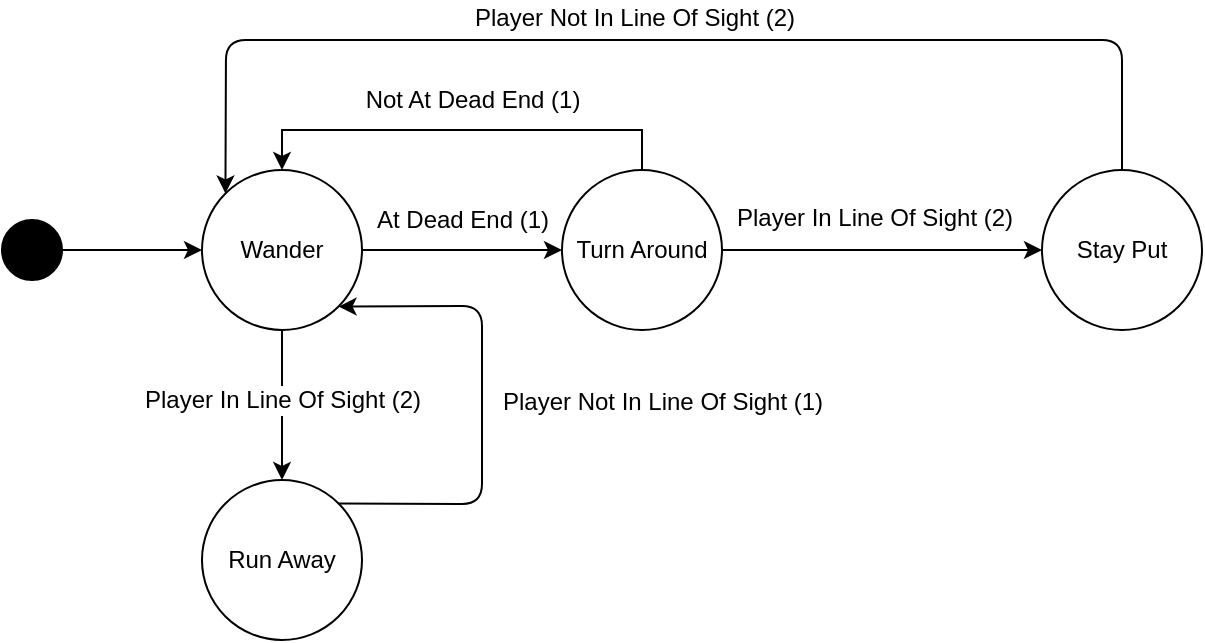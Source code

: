 <mxfile version="12.7.9" type="device"><diagram id="X303KeS2koFinyBCktHH" name="Page-1"><mxGraphModel dx="1422" dy="794" grid="1" gridSize="10" guides="1" tooltips="1" connect="1" arrows="1" fold="1" page="1" pageScale="1" pageWidth="850" pageHeight="1100" math="0" shadow="0"><root><mxCell id="0"/><mxCell id="1" parent="0"/><mxCell id="ej_9WYFBVfmu3-F6hPZN-1" value="" style="ellipse;whiteSpace=wrap;html=1;aspect=fixed;fillColor=#000000;" parent="1" vertex="1"><mxGeometry x="190" y="170" width="30" height="30" as="geometry"/></mxCell><mxCell id="ej_9WYFBVfmu3-F6hPZN-8" style="edgeStyle=orthogonalEdgeStyle;rounded=0;orthogonalLoop=1;jettySize=auto;html=1;exitX=1;exitY=0.5;exitDx=0;exitDy=0;entryX=0;entryY=0.5;entryDx=0;entryDy=0;" parent="1" source="ej_9WYFBVfmu3-F6hPZN-2" target="ej_9WYFBVfmu3-F6hPZN-7" edge="1"><mxGeometry relative="1" as="geometry"/></mxCell><mxCell id="ej_9WYFBVfmu3-F6hPZN-2" value="Wander" style="ellipse;whiteSpace=wrap;html=1;aspect=fixed;fillColor=#FFFFFF;" parent="1" vertex="1"><mxGeometry x="290" y="145" width="80" height="80" as="geometry"/></mxCell><mxCell id="ej_9WYFBVfmu3-F6hPZN-3" value="" style="endArrow=classic;html=1;exitX=1;exitY=0.5;exitDx=0;exitDy=0;" parent="1" source="ej_9WYFBVfmu3-F6hPZN-1" target="ej_9WYFBVfmu3-F6hPZN-2" edge="1"><mxGeometry width="50" height="50" relative="1" as="geometry"><mxPoint x="400" y="430" as="sourcePoint"/><mxPoint x="450" y="380" as="targetPoint"/></mxGeometry></mxCell><mxCell id="ej_9WYFBVfmu3-F6hPZN-4" value="Run Away" style="ellipse;whiteSpace=wrap;html=1;aspect=fixed;fillColor=#FFFFFF;" parent="1" vertex="1"><mxGeometry x="290" y="300" width="80" height="80" as="geometry"/></mxCell><mxCell id="ej_9WYFBVfmu3-F6hPZN-5" value="" style="endArrow=classic;html=1;exitX=0.5;exitY=1;exitDx=0;exitDy=0;entryX=0.5;entryY=0;entryDx=0;entryDy=0;" parent="1" source="ej_9WYFBVfmu3-F6hPZN-2" target="ej_9WYFBVfmu3-F6hPZN-4" edge="1"><mxGeometry width="50" height="50" relative="1" as="geometry"><mxPoint x="400" y="430" as="sourcePoint"/><mxPoint x="450" y="380" as="targetPoint"/></mxGeometry></mxCell><mxCell id="ej_9WYFBVfmu3-F6hPZN-6" value="Player In Line Of Sight (2)" style="text;html=1;align=center;verticalAlign=middle;resizable=0;points=[];labelBackgroundColor=#ffffff;" parent="ej_9WYFBVfmu3-F6hPZN-5" vertex="1" connectable="0"><mxGeometry x="-0.307" y="4" relative="1" as="geometry"><mxPoint x="-4" y="9" as="offset"/></mxGeometry></mxCell><mxCell id="ej_9WYFBVfmu3-F6hPZN-10" style="edgeStyle=orthogonalEdgeStyle;rounded=0;orthogonalLoop=1;jettySize=auto;html=1;exitX=0.5;exitY=0;exitDx=0;exitDy=0;entryX=0.5;entryY=0;entryDx=0;entryDy=0;" parent="1" source="ej_9WYFBVfmu3-F6hPZN-7" target="ej_9WYFBVfmu3-F6hPZN-2" edge="1"><mxGeometry relative="1" as="geometry"/></mxCell><mxCell id="ej_9WYFBVfmu3-F6hPZN-13" style="edgeStyle=orthogonalEdgeStyle;rounded=0;orthogonalLoop=1;jettySize=auto;html=1;exitX=1;exitY=0.5;exitDx=0;exitDy=0;entryX=0;entryY=0.5;entryDx=0;entryDy=0;" parent="1" source="ej_9WYFBVfmu3-F6hPZN-7" target="ej_9WYFBVfmu3-F6hPZN-12" edge="1"><mxGeometry relative="1" as="geometry"/></mxCell><mxCell id="ej_9WYFBVfmu3-F6hPZN-7" value="Turn Around" style="ellipse;whiteSpace=wrap;html=1;aspect=fixed;fillColor=#FFFFFF;" parent="1" vertex="1"><mxGeometry x="470" y="145" width="80" height="80" as="geometry"/></mxCell><mxCell id="ej_9WYFBVfmu3-F6hPZN-9" value="At Dead End (1)" style="text;html=1;align=center;verticalAlign=middle;resizable=0;points=[];autosize=1;" parent="1" vertex="1"><mxGeometry x="370" y="160" width="100" height="20" as="geometry"/></mxCell><mxCell id="ej_9WYFBVfmu3-F6hPZN-11" value="Not At Dead End (1)" style="text;html=1;align=center;verticalAlign=middle;resizable=0;points=[];autosize=1;" parent="1" vertex="1"><mxGeometry x="365" y="100" width="120" height="20" as="geometry"/></mxCell><mxCell id="ej_9WYFBVfmu3-F6hPZN-12" value="Stay Put" style="ellipse;whiteSpace=wrap;html=1;aspect=fixed;fillColor=#FFFFFF;" parent="1" vertex="1"><mxGeometry x="710" y="145" width="80" height="80" as="geometry"/></mxCell><mxCell id="ej_9WYFBVfmu3-F6hPZN-14" value="Player In Line Of Sight (2)" style="text;html=1;align=center;verticalAlign=middle;resizable=0;points=[];labelBackgroundColor=#ffffff;" parent="1" vertex="1" connectable="0"><mxGeometry x="630" y="160" as="geometry"><mxPoint x="-4" y="9" as="offset"/></mxGeometry></mxCell><mxCell id="ej_9WYFBVfmu3-F6hPZN-15" value="" style="endArrow=classic;html=1;entryX=1;entryY=1;entryDx=0;entryDy=0;exitX=1;exitY=0;exitDx=0;exitDy=0;" parent="1" source="ej_9WYFBVfmu3-F6hPZN-4" target="ej_9WYFBVfmu3-F6hPZN-2" edge="1"><mxGeometry width="50" height="50" relative="1" as="geometry"><mxPoint x="370" y="320" as="sourcePoint"/><mxPoint x="450" y="360" as="targetPoint"/><Array as="points"><mxPoint x="430" y="312"/><mxPoint x="430" y="213"/></Array></mxGeometry></mxCell><mxCell id="ej_9WYFBVfmu3-F6hPZN-17" value="Player Not In Line Of Sight (1)" style="text;html=1;align=center;verticalAlign=middle;resizable=0;points=[];labelBackgroundColor=#ffffff;" parent="ej_9WYFBVfmu3-F6hPZN-15" vertex="1" connectable="0"><mxGeometry x="0.103" relative="1" as="geometry"><mxPoint x="90" y="10.28" as="offset"/></mxGeometry></mxCell><mxCell id="P0YMKB4uv9lo6OfuR0Rm-1" value="" style="endArrow=classic;html=1;exitX=0.5;exitY=0;exitDx=0;exitDy=0;entryX=0;entryY=0;entryDx=0;entryDy=0;" edge="1" parent="1" source="ej_9WYFBVfmu3-F6hPZN-12" target="ej_9WYFBVfmu3-F6hPZN-2"><mxGeometry width="50" height="50" relative="1" as="geometry"><mxPoint x="470" y="290" as="sourcePoint"/><mxPoint x="200" y="90" as="targetPoint"/><Array as="points"><mxPoint x="750" y="80"/><mxPoint x="302" y="80"/></Array></mxGeometry></mxCell><mxCell id="P0YMKB4uv9lo6OfuR0Rm-2" value="Player Not In Line Of Sight (2)" style="text;html=1;align=center;verticalAlign=middle;resizable=0;points=[];labelBackgroundColor=#ffffff;" vertex="1" connectable="0" parent="1"><mxGeometry x="510" y="60" as="geometry"><mxPoint x="-4" y="9" as="offset"/></mxGeometry></mxCell></root></mxGraphModel></diagram></mxfile>